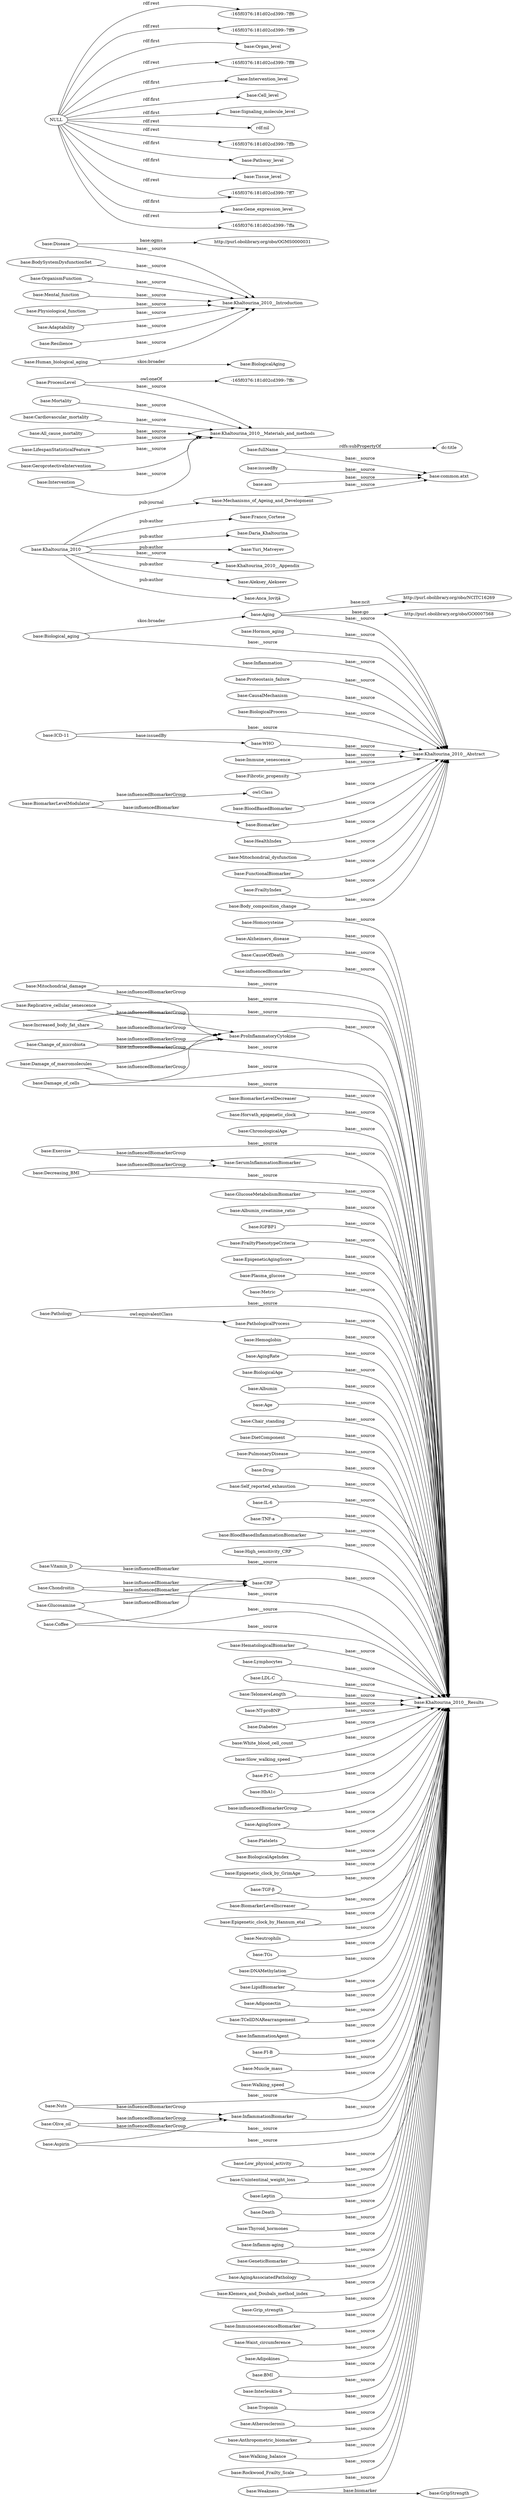digraph ar2dtool_diagram { 
rankdir=LR;
size="1501"
	"base:influencedBiomarker" -> "base:Khaltourina_2010__Results" [ label = "base:__source" ];
	"base:Mitochondrial_damage" -> "base:Khaltourina_2010__Results" [ label = "base:__source" ];
	"base:Mitochondrial_damage" -> "base:ProInflammatoryCytokine" [ label = "base:influencedBiomarkerGroup" ];
	"base:Hormon_aging" -> "base:Khaltourina_2010__Abstract" [ label = "base:__source" ];
	"base:Aging" -> "base:Khaltourina_2010__Abstract" [ label = "base:__source" ];
	"base:Aging" -> "http://purl.obolibrary.org/obo/GO0007568" [ label = "base:go" ];
	"base:Aging" -> "http://purl.obolibrary.org/obo/NCITC16269" [ label = "base:ncit" ];
	"base:BiomarkerLevelDecreaser" -> "base:Khaltourina_2010__Results" [ label = "base:__source" ];
	"base:CausalMechanism" -> "base:Khaltourina_2010__Abstract" [ label = "base:__source" ];
	"base:BiologicalProcess" -> "base:Khaltourina_2010__Abstract" [ label = "base:__source" ];
	"base:Horvath_epigenetic_clock" -> "base:Khaltourina_2010__Results" [ label = "base:__source" ];
	"base:ICD-11" -> "base:Khaltourina_2010__Abstract" [ label = "base:__source" ];
	"base:ICD-11" -> "base:WHO" [ label = "base:issuedBy" ];
	"base:ChronologicalAge" -> "base:Khaltourina_2010__Results" [ label = "base:__source" ];
	"base:Mechanisms_of_Ageing_and_Development" -> "base:common.atxt" [ label = "base:__source" ];
	"base:Mortality" -> "base:Khaltourina_2010__Materials_and_methods" [ label = "base:__source" ];
	"base:Cardiovascular_mortality" -> "base:Khaltourina_2010__Materials_and_methods" [ label = "base:__source" ];
	"base:Exercise" -> "base:Khaltourina_2010__Results" [ label = "base:__source" ];
	"base:Exercise" -> "base:SerumInflammationBiomarker" [ label = "base:influencedBiomarkerGroup" ];
	"base:GlucoseMetabolismBiomarker" -> "base:Khaltourina_2010__Results" [ label = "base:__source" ];
	"base:Albumin_creatinine_ratio" -> "base:Khaltourina_2010__Results" [ label = "base:__source" ];
	"base:IGFBP1" -> "base:Khaltourina_2010__Results" [ label = "base:__source" ];
	"base:FrailtyPhenotypeCriteria" -> "base:Khaltourina_2010__Results" [ label = "base:__source" ];
	"base:EpigeneticAgingScore" -> "base:Khaltourina_2010__Results" [ label = "base:__source" ];
	"base:Plasma_glucose" -> "base:Khaltourina_2010__Results" [ label = "base:__source" ];
	"base:Metric" -> "base:Khaltourina_2010__Results" [ label = "base:__source" ];
	"base:Pathology" -> "base:Khaltourina_2010__Results" [ label = "base:__source" ];
	"base:Pathology" -> "base:PathologicalProcess" [ label = "owl:equivalentClass" ];
	"base:Hemoglobin" -> "base:Khaltourina_2010__Results" [ label = "base:__source" ];
	"base:AgingRate" -> "base:Khaltourina_2010__Results" [ label = "base:__source" ];
	"base:BiologicalAge" -> "base:Khaltourina_2010__Results" [ label = "base:__source" ];
	"base:Albumin" -> "base:Khaltourina_2010__Results" [ label = "base:__source" ];
	"base:OrganismFunction" -> "base:Khaltourina_2010__Introduction" [ label = "base:__source" ];
	"base:Age" -> "base:Khaltourina_2010__Results" [ label = "base:__source" ];
	"base:Chair_standing" -> "base:Khaltourina_2010__Results" [ label = "base:__source" ];
	"base:Disease" -> "base:Khaltourina_2010__Introduction" [ label = "base:__source" ];
	"base:Disease" -> "http://purl.obolibrary.org/obo/OGMS0000031" [ label = "base:ogms" ];
	"base:PathologicalProcess" -> "base:Khaltourina_2010__Results" [ label = "base:__source" ];
	"base:DietComponent" -> "base:Khaltourina_2010__Results" [ label = "base:__source" ];
	"base:Decreasing_BMI" -> "base:Khaltourina_2010__Results" [ label = "base:__source" ];
	"base:Decreasing_BMI" -> "base:SerumInflammationBiomarker" [ label = "base:influencedBiomarkerGroup" ];
	"base:Physiological_function" -> "base:Khaltourina_2010__Introduction" [ label = "base:__source" ];
	"base:Immune_senescence" -> "base:Khaltourina_2010__Abstract" [ label = "base:__source" ];
	"base:PulmonaryDisease" -> "base:Khaltourina_2010__Results" [ label = "base:__source" ];
	"base:Drug" -> "base:Khaltourina_2010__Results" [ label = "base:__source" ];
	"base:Self_reported_exhaustion" -> "base:Khaltourina_2010__Results" [ label = "base:__source" ];
	"base:Fibrotic_propensity" -> "base:Khaltourina_2010__Abstract" [ label = "base:__source" ];
	"base:IL-6" -> "base:Khaltourina_2010__Results" [ label = "base:__source" ];
	"base:Replicative_cellular_senescence" -> "base:ProInflammatoryCytokine" [ label = "base:influencedBiomarkerGroup" ];
	"base:Replicative_cellular_senescence" -> "base:Khaltourina_2010__Results" [ label = "base:__source" ];
	"base:WHO" -> "base:Khaltourina_2010__Abstract" [ label = "base:__source" ];
	"base:TNF-a" -> "base:Khaltourina_2010__Results" [ label = "base:__source" ];
	"base:BloodBasedInflammationBiomarker" -> "base:Khaltourina_2010__Results" [ label = "base:__source" ];
	"base:High_sensitivity_CRP" -> "base:Khaltourina_2010__Results" [ label = "base:__source" ];
	"base:Khaltourina_2010" -> "base:Franco_Cortese" [ label = "pub:author" ];
	"base:Khaltourina_2010" -> "base:Mechanisms_of_Ageing_and_Development" [ label = "pub:journal" ];
	"base:Khaltourina_2010" -> "base:Daria_Khaltourina" [ label = "pub:author" ];
	"base:Khaltourina_2010" -> "base:Yuri_Matveyev" [ label = "pub:author" ];
	"base:Khaltourina_2010" -> "base:Khaltourina_2010__Appendix" [ label = "base:__source" ];
	"base:Khaltourina_2010" -> "base:Aleksey_Alekseev" [ label = "pub:author" ];
	"base:Khaltourina_2010" -> "base:Anca_Ioviţă" [ label = "pub:author" ];
	"base:CRP" -> "base:Khaltourina_2010__Results" [ label = "base:__source" ];
	"base:HematologicalBiomarker" -> "base:Khaltourina_2010__Results" [ label = "base:__source" ];
	"base:Lymphocytes" -> "base:Khaltourina_2010__Results" [ label = "base:__source" ];
	"base:LDL-C" -> "base:Khaltourina_2010__Results" [ label = "base:__source" ];
	"base:ProcessLevel" -> "base:Khaltourina_2010__Materials_and_methods" [ label = "base:__source" ];
	"base:ProcessLevel" -> "-165f0376:181d02cd399:-7ffc" [ label = "owl:oneOf" ];
	"base:TelomereLength" -> "base:Khaltourina_2010__Results" [ label = "base:__source" ];
	"base:Adaptability" -> "base:Khaltourina_2010__Introduction" [ label = "base:__source" ];
	"base:NT-proBNP" -> "base:Khaltourina_2010__Results" [ label = "base:__source" ];
	"base:Diabetes" -> "base:Khaltourina_2010__Results" [ label = "base:__source" ];
	"base:Resilience" -> "base:Khaltourina_2010__Introduction" [ label = "base:__source" ];
	"base:White_blood_cell_count" -> "base:Khaltourina_2010__Results" [ label = "base:__source" ];
	"base:Slow_walking_speed" -> "base:Khaltourina_2010__Results" [ label = "base:__source" ];
	"base:BloodBasedBiomarker" -> "base:Khaltourina_2010__Abstract" [ label = "base:__source" ];
	"base:Biomarker" -> "base:Khaltourina_2010__Abstract" [ label = "base:__source" ];
	"base:FI-C" -> "base:Khaltourina_2010__Results" [ label = "base:__source" ];
	"base:HbA1c" -> "base:Khaltourina_2010__Results" [ label = "base:__source" ];
	"base:influencedBiomarkerGroup" -> "base:Khaltourina_2010__Results" [ label = "base:__source" ];
	"base:AgingScore" -> "base:Khaltourina_2010__Results" [ label = "base:__source" ];
	"base:HealthIndex" -> "base:Khaltourina_2010__Abstract" [ label = "base:__source" ];
	"base:Platelets" -> "base:Khaltourina_2010__Results" [ label = "base:__source" ];
	"base:BiologicalAgeIndex" -> "base:Khaltourina_2010__Results" [ label = "base:__source" ];
	"base:Epigenetic_clock_by_GrimAge" -> "base:Khaltourina_2010__Results" [ label = "base:__source" ];
	"base:TGF-β" -> "base:Khaltourina_2010__Results" [ label = "base:__source" ];
	"base:BiomarkerLevelIncreaser" -> "base:Khaltourina_2010__Results" [ label = "base:__source" ];
	"base:Human_biological_aging" -> "base:Khaltourina_2010__Introduction" [ label = "base:__source" ];
	"base:Human_biological_aging" -> "base:BiologicalAging" [ label = "skos:broader" ];
	"base:Epigenetic_clock_by_Hannum_etal" -> "base:Khaltourina_2010__Results" [ label = "base:__source" ];
	"base:Neutrophils" -> "base:Khaltourina_2010__Results" [ label = "base:__source" ];
	"base:TGs" -> "base:Khaltourina_2010__Results" [ label = "base:__source" ];
	"base:LifespanStatisticalFeature" -> "base:Khaltourina_2010__Materials_and_methods" [ label = "base:__source" ];
	"base:DNAMethylation" -> "base:Khaltourina_2010__Results" [ label = "base:__source" ];
	"base:Mitochondrial_dysfunction" -> "base:Khaltourina_2010__Abstract" [ label = "base:__source" ];
	"base:LipidBiomarker" -> "base:Khaltourina_2010__Results" [ label = "base:__source" ];
	"base:GeroprotectiveIntervention" -> "base:Khaltourina_2010__Materials_and_methods" [ label = "base:__source" ];
	"base:BodySystemDysfunctionSet" -> "base:Khaltourina_2010__Introduction" [ label = "base:__source" ];
	"base:Adiponectin" -> "base:Khaltourina_2010__Results" [ label = "base:__source" ];
	"base:fullName" -> "base:common.atxt" [ label = "base:__source" ];
	"base:fullName" -> "dc:title" [ label = "rdfs:subPropertyOf" ];
	"base:TCellDNARearrangement" -> "base:Khaltourina_2010__Results" [ label = "base:__source" ];
	"NULL" -> "-165f0376:181d02cd399:-7ff6" [ label = "rdf:rest" ];
	"NULL" -> "-165f0376:181d02cd399:-7ff9" [ label = "rdf:rest" ];
	"NULL" -> "base:Organ_level" [ label = "rdf:first" ];
	"NULL" -> "-165f0376:181d02cd399:-7ff8" [ label = "rdf:rest" ];
	"NULL" -> "base:Intervention_level" [ label = "rdf:first" ];
	"NULL" -> "base:Cell_level" [ label = "rdf:first" ];
	"NULL" -> "base:Signaling_molecule_level" [ label = "rdf:first" ];
	"NULL" -> "rdf:nil" [ label = "rdf:rest" ];
	"NULL" -> "-165f0376:181d02cd399:-7ffb" [ label = "rdf:rest" ];
	"NULL" -> "base:Pathway_level" [ label = "rdf:first" ];
	"NULL" -> "base:Tissue_level" [ label = "rdf:first" ];
	"NULL" -> "-165f0376:181d02cd399:-7ff7" [ label = "rdf:rest" ];
	"NULL" -> "base:Gene_expression_level" [ label = "rdf:first" ];
	"NULL" -> "-165f0376:181d02cd399:-7ffa" [ label = "rdf:rest" ];
	"base:Chondroitin" -> "base:Khaltourina_2010__Results" [ label = "base:__source" ];
	"base:Chondroitin" -> "base:CRP" [ label = "base:influencedBiomarker" ];
	"base:FunctionalBiomarker" -> "base:Khaltourina_2010__Abstract" [ label = "base:__source" ];
	"base:InflammationAgent" -> "base:Khaltourina_2010__Results" [ label = "base:__source" ];
	"base:FI-B" -> "base:Khaltourina_2010__Results" [ label = "base:__source" ];
	"base:Muscle_mass" -> "base:Khaltourina_2010__Results" [ label = "base:__source" ];
	"base:Walking_speed" -> "base:Khaltourina_2010__Results" [ label = "base:__source" ];
	"base:Mental_function" -> "base:Khaltourina_2010__Introduction" [ label = "base:__source" ];
	"base:Nuts" -> "base:Khaltourina_2010__Results" [ label = "base:__source" ];
	"base:Nuts" -> "base:InflammationBiomarker" [ label = "base:influencedBiomarkerGroup" ];
	"base:FrailtyIndex" -> "base:Khaltourina_2010__Abstract" [ label = "base:__source" ];
	"base:Low_physical_activity" -> "base:Khaltourina_2010__Results" [ label = "base:__source" ];
	"base:Vitamin_D" -> "base:Khaltourina_2010__Results" [ label = "base:__source" ];
	"base:Vitamin_D" -> "base:CRP" [ label = "base:influencedBiomarker" ];
	"base:Unintentinal_weight_loss" -> "base:Khaltourina_2010__Results" [ label = "base:__source" ];
	"base:Leptin" -> "base:Khaltourina_2010__Results" [ label = "base:__source" ];
	"base:Death" -> "base:Khaltourina_2010__Results" [ label = "base:__source" ];
	"base:Body_composition_change" -> "base:Khaltourina_2010__Abstract" [ label = "base:__source" ];
	"base:Thyroid_hormones" -> "base:Khaltourina_2010__Results" [ label = "base:__source" ];
	"base:Inflamm-aging" -> "base:Khaltourina_2010__Results" [ label = "base:__source" ];
	"base:Intervention" -> "base:Khaltourina_2010__Materials_and_methods" [ label = "base:__source" ];
	"base:GeneticBiomarker" -> "base:Khaltourina_2010__Results" [ label = "base:__source" ];
	"base:InflammationBiomarker" -> "base:Khaltourina_2010__Results" [ label = "base:__source" ];
	"base:AgingAssociatedPathology" -> "base:Khaltourina_2010__Results" [ label = "base:__source" ];
	"base:issuedBy" -> "base:common.atxt" [ label = "base:__source" ];
	"base:Klemera_and_Doubals_method_index" -> "base:Khaltourina_2010__Results" [ label = "base:__source" ];
	"base:Damage_of_macromolecules" -> "base:Khaltourina_2010__Results" [ label = "base:__source" ];
	"base:Damage_of_macromolecules" -> "base:ProInflammatoryCytokine" [ label = "base:influencedBiomarkerGroup" ];
	"base:All_cause_mortality" -> "base:Khaltourina_2010__Materials_and_methods" [ label = "base:__source" ];
	"base:SerumInflammationBiomarker" -> "base:Khaltourina_2010__Results" [ label = "base:__source" ];
	"base:Inflammation" -> "base:Khaltourina_2010__Abstract" [ label = "base:__source" ];
	"base:Change_of_microbiota" -> "base:Khaltourina_2010__Results" [ label = "base:__source" ];
	"base:Change_of_microbiota" -> "base:ProInflammatoryCytokine" [ label = "base:influencedBiomarkerGroup" ];
	"base:Grip_strength" -> "base:Khaltourina_2010__Results" [ label = "base:__source" ];
	"base:ImmunosenescenceBiomarker" -> "base:Khaltourina_2010__Results" [ label = "base:__source" ];
	"base:Waist_circumference" -> "base:Khaltourina_2010__Results" [ label = "base:__source" ];
	"base:Increased_body_fat_share" -> "base:Khaltourina_2010__Results" [ label = "base:__source" ];
	"base:Increased_body_fat_share" -> "base:ProInflammatoryCytokine" [ label = "base:influencedBiomarkerGroup" ];
	"base:Weakness" -> "base:Khaltourina_2010__Results" [ label = "base:__source" ];
	"base:Weakness" -> "base:GripStrength" [ label = "base:biomarker" ];
	"base:aon" -> "base:common.atxt" [ label = "base:__source" ];
	"base:Adipokines" -> "base:Khaltourina_2010__Results" [ label = "base:__source" ];
	"base:ProInflammatoryCytokine" -> "base:Khaltourina_2010__Results" [ label = "base:__source" ];
	"base:Coffee" -> "base:Khaltourina_2010__Results" [ label = "base:__source" ];
	"base:Coffee" -> "base:CRP" [ label = "base:influencedBiomarker" ];
	"base:BMI" -> "base:Khaltourina_2010__Results" [ label = "base:__source" ];
	"base:Biological_aging" -> "base:Khaltourina_2010__Abstract" [ label = "base:__source" ];
	"base:Biological_aging" -> "base:Aging" [ label = "skos:broader" ];
	"base:Interleukin-6" -> "base:Khaltourina_2010__Results" [ label = "base:__source" ];
	"base:Olive_oil" -> "base:Khaltourina_2010__Results" [ label = "base:__source" ];
	"base:Olive_oil" -> "base:InflammationBiomarker" [ label = "base:influencedBiomarkerGroup" ];
	"base:Aspirin" -> "base:Khaltourina_2010__Results" [ label = "base:__source" ];
	"base:Aspirin" -> "base:InflammationBiomarker" [ label = "base:influencedBiomarkerGroup" ];
	"base:Troponin" -> "base:Khaltourina_2010__Results" [ label = "base:__source" ];
	"base:Atherosclerosis" -> "base:Khaltourina_2010__Results" [ label = "base:__source" ];
	"base:Anthropometric_biomarker" -> "base:Khaltourina_2010__Results" [ label = "base:__source" ];
	"base:Walking_balance" -> "base:Khaltourina_2010__Results" [ label = "base:__source" ];
	"base:Damage_of_cells" -> "base:Khaltourina_2010__Results" [ label = "base:__source" ];
	"base:Damage_of_cells" -> "base:ProInflammatoryCytokine" [ label = "base:influencedBiomarkerGroup" ];
	"base:Proteostasis_failure" -> "base:Khaltourina_2010__Abstract" [ label = "base:__source" ];
	"base:Rockwood_Frailty_Scale" -> "base:Khaltourina_2010__Results" [ label = "base:__source" ];
	"base:Glucosamine" -> "base:Khaltourina_2010__Results" [ label = "base:__source" ];
	"base:Glucosamine" -> "base:CRP" [ label = "base:influencedBiomarker" ];
	"base:Homocysteine" -> "base:Khaltourina_2010__Results" [ label = "base:__source" ];
	"base:Alzheimers_disease" -> "base:Khaltourina_2010__Results" [ label = "base:__source" ];
	"base:CauseOfDeath" -> "base:Khaltourina_2010__Results" [ label = "base:__source" ];
	"base:BiomarkerLevelModulator" -> "owl:Class" [ label = "base:influencedBiomarkerGroup" ];
	"base:BiomarkerLevelModulator" -> "base:Biomarker" [ label = "base:influencedBiomarker" ];

}
